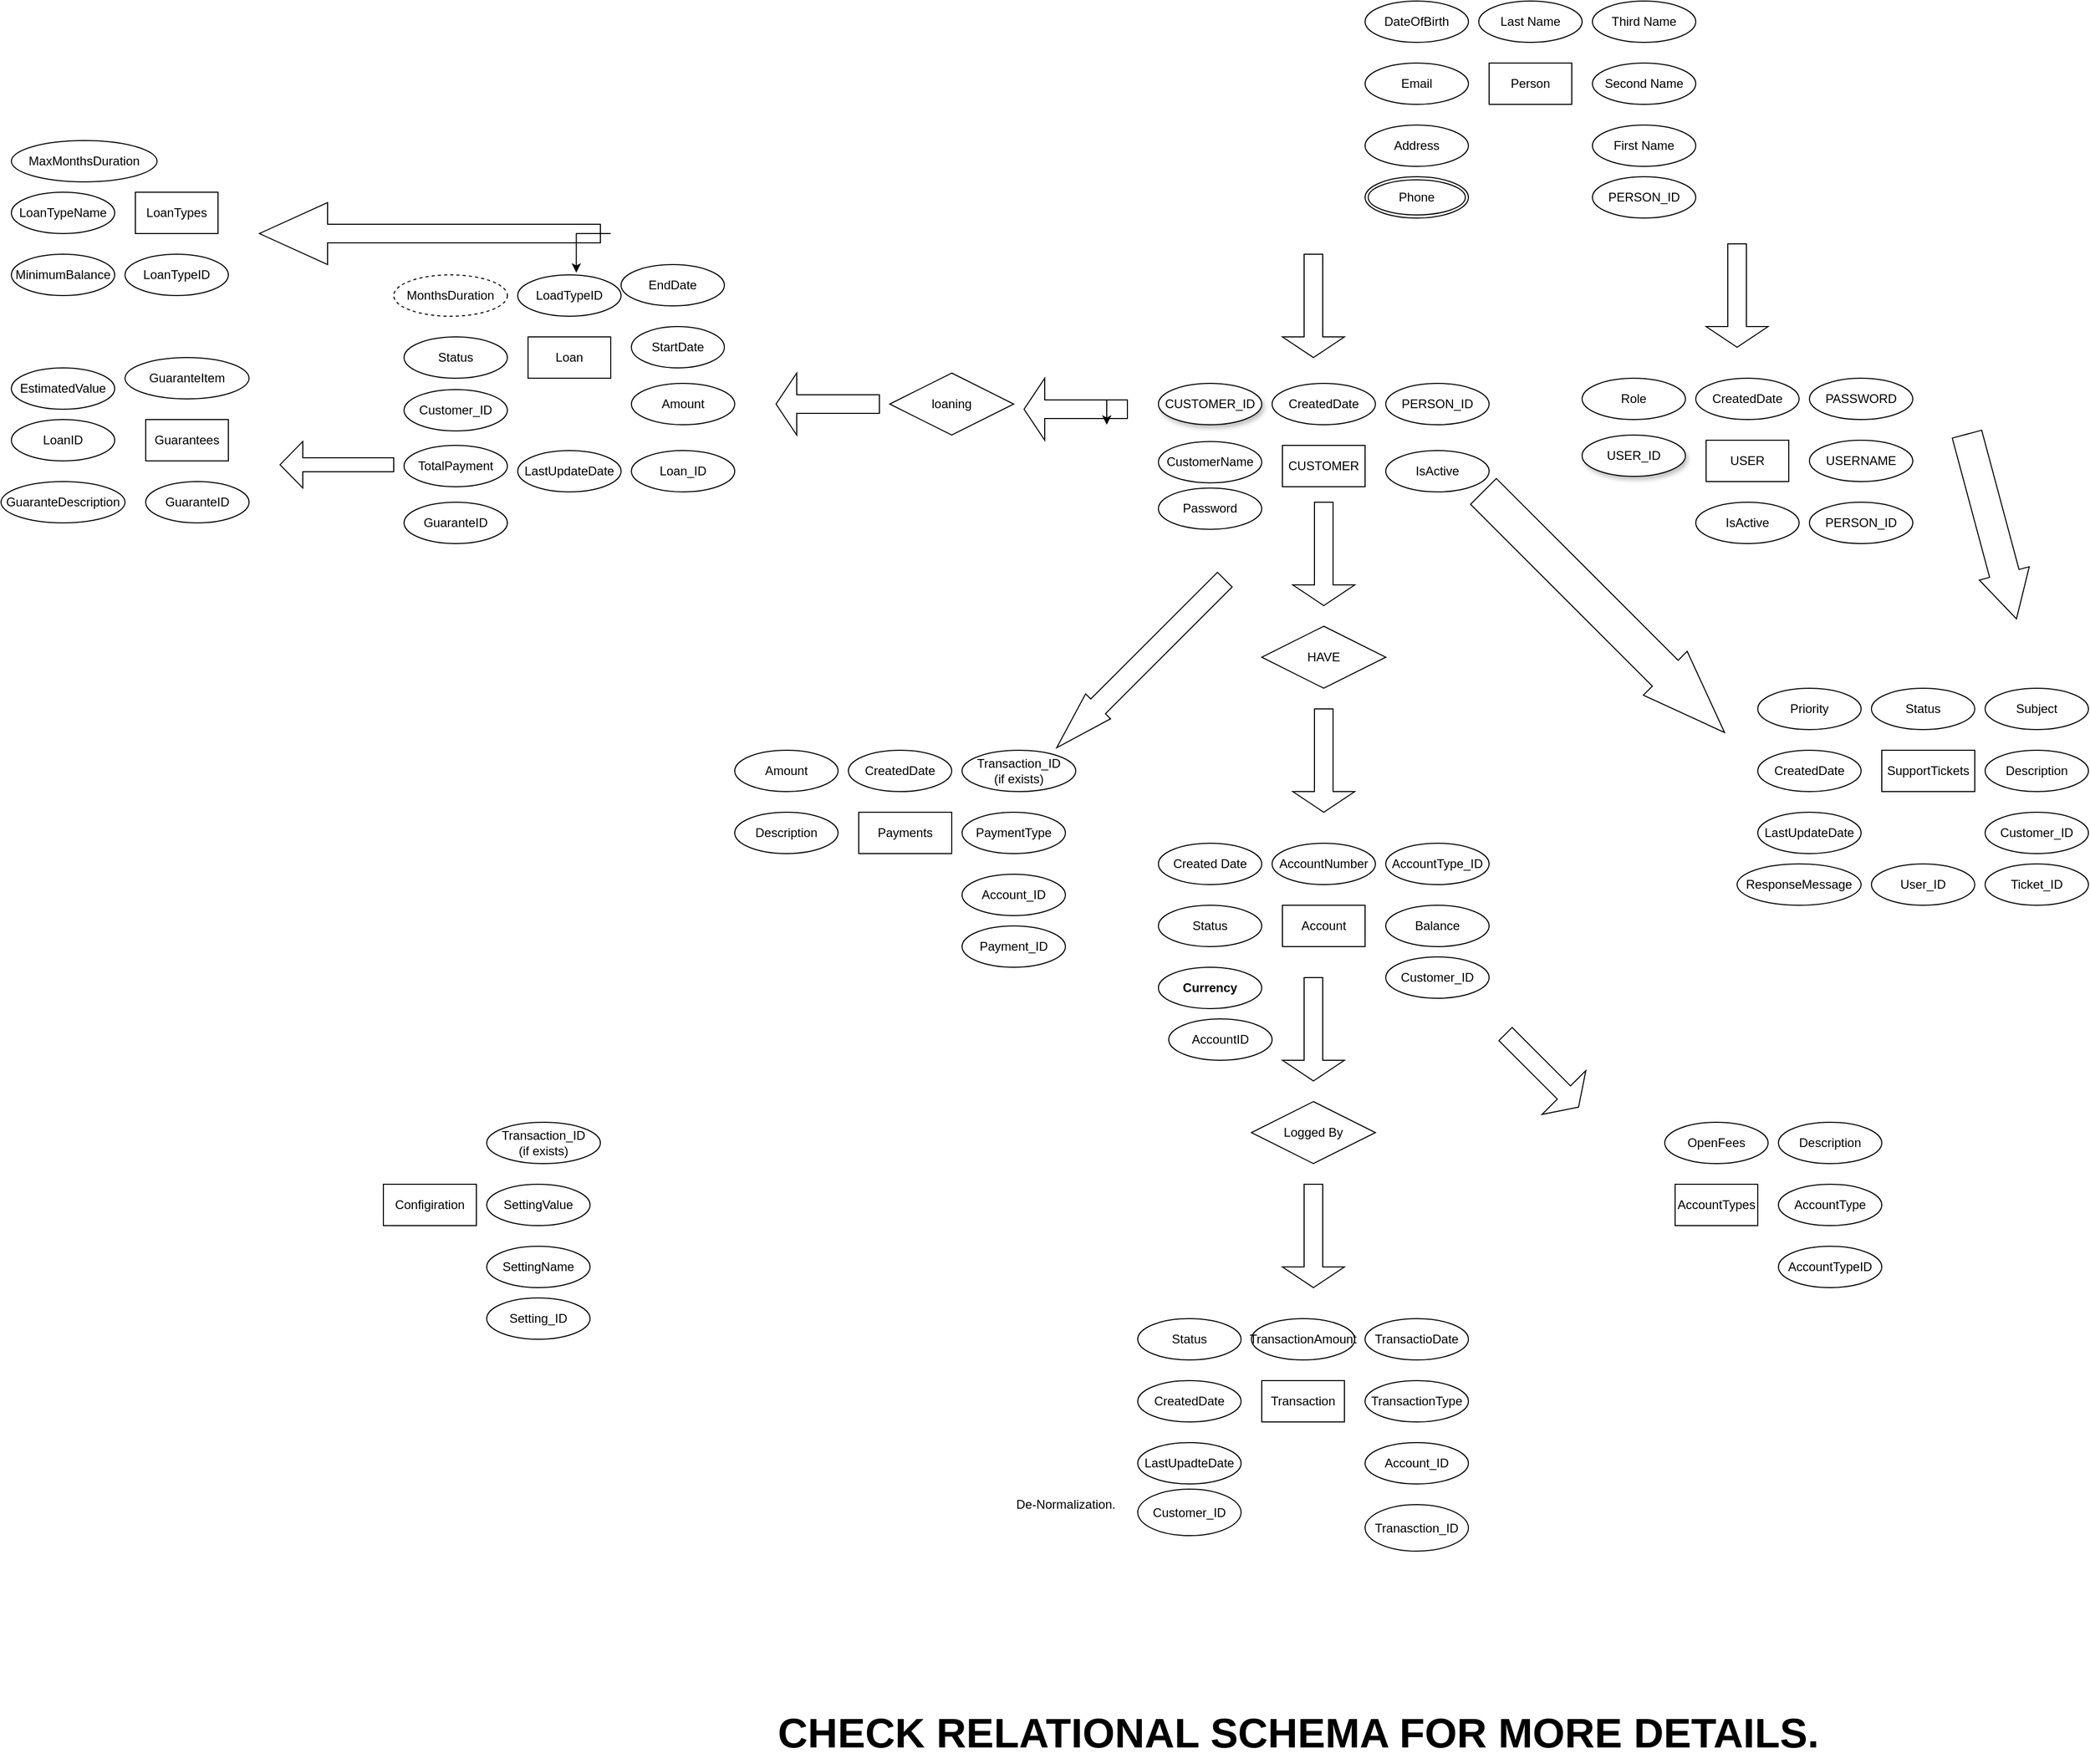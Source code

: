 <mxfile version="24.8.0">
  <diagram id="R2lEEEUBdFMjLlhIrx00" name="Page-1">
    <mxGraphModel dx="6480" dy="2573" grid="1" gridSize="10" guides="1" tooltips="1" connect="1" arrows="1" fold="1" page="1" pageScale="1" pageWidth="850" pageHeight="1100" math="0" shadow="0" extFonts="Permanent Marker^https://fonts.googleapis.com/css?family=Permanent+Marker">
      <root>
        <mxCell id="0" />
        <mxCell id="1" parent="0" />
        <mxCell id="tRDRYUQzHFQAWp7xfoaw-8" value="Person" style="whiteSpace=wrap;html=1;align=center;" parent="1" vertex="1">
          <mxGeometry x="70" y="365" width="80" height="40" as="geometry" />
        </mxCell>
        <mxCell id="tRDRYUQzHFQAWp7xfoaw-20" value="Address" style="ellipse;whiteSpace=wrap;html=1;align=center;" parent="1" vertex="1">
          <mxGeometry x="-50" y="425" width="100" height="40" as="geometry" />
        </mxCell>
        <mxCell id="tRDRYUQzHFQAWp7xfoaw-21" value="Email" style="ellipse;whiteSpace=wrap;html=1;align=center;" parent="1" vertex="1">
          <mxGeometry x="-50" y="365" width="100" height="40" as="geometry" />
        </mxCell>
        <mxCell id="tRDRYUQzHFQAWp7xfoaw-22" value="DateOfBirth" style="ellipse;whiteSpace=wrap;html=1;align=center;" parent="1" vertex="1">
          <mxGeometry x="-50" y="305" width="100" height="40" as="geometry" />
        </mxCell>
        <mxCell id="tRDRYUQzHFQAWp7xfoaw-23" value="First Name" style="ellipse;whiteSpace=wrap;html=1;align=center;" parent="1" vertex="1">
          <mxGeometry x="170" y="425" width="100" height="40" as="geometry" />
        </mxCell>
        <mxCell id="tRDRYUQzHFQAWp7xfoaw-24" value="Second Name" style="ellipse;whiteSpace=wrap;html=1;align=center;" parent="1" vertex="1">
          <mxGeometry x="170" y="365" width="100" height="40" as="geometry" />
        </mxCell>
        <mxCell id="tRDRYUQzHFQAWp7xfoaw-25" value="Last Name" style="ellipse;whiteSpace=wrap;html=1;align=center;" parent="1" vertex="1">
          <mxGeometry x="60" y="305" width="100" height="40" as="geometry" />
        </mxCell>
        <mxCell id="tRDRYUQzHFQAWp7xfoaw-26" value="Third Name" style="ellipse;whiteSpace=wrap;html=1;align=center;" parent="1" vertex="1">
          <mxGeometry x="170" y="305" width="100" height="40" as="geometry" />
        </mxCell>
        <mxCell id="tRDRYUQzHFQAWp7xfoaw-27" value="PERSON_ID" style="ellipse;whiteSpace=wrap;html=1;align=center;" parent="1" vertex="1">
          <mxGeometry x="170" y="475" width="100" height="40" as="geometry" />
        </mxCell>
        <mxCell id="tRDRYUQzHFQAWp7xfoaw-29" value="Phone" style="ellipse;shape=doubleEllipse;margin=3;whiteSpace=wrap;html=1;align=center;" parent="1" vertex="1">
          <mxGeometry x="-50" y="475" width="100" height="40" as="geometry" />
        </mxCell>
        <mxCell id="tRDRYUQzHFQAWp7xfoaw-40" value="" style="shape=singleArrow;direction=south;whiteSpace=wrap;html=1;" parent="1" vertex="1">
          <mxGeometry x="280" y="540" width="60" height="100" as="geometry" />
        </mxCell>
        <mxCell id="tRDRYUQzHFQAWp7xfoaw-41" value="USER" style="whiteSpace=wrap;html=1;align=center;" parent="1" vertex="1">
          <mxGeometry x="280" y="730" width="80" height="40" as="geometry" />
        </mxCell>
        <mxCell id="tRDRYUQzHFQAWp7xfoaw-44" value="Role" style="ellipse;whiteSpace=wrap;html=1;align=center;" parent="1" vertex="1">
          <mxGeometry x="160" y="670" width="100" height="40" as="geometry" />
        </mxCell>
        <mxCell id="tRDRYUQzHFQAWp7xfoaw-45" value="PERSON_ID" style="ellipse;whiteSpace=wrap;html=1;align=center;" parent="1" vertex="1">
          <mxGeometry x="380" y="790" width="100" height="40" as="geometry" />
        </mxCell>
        <mxCell id="tRDRYUQzHFQAWp7xfoaw-46" value="USERNAME" style="ellipse;whiteSpace=wrap;html=1;align=center;" parent="1" vertex="1">
          <mxGeometry x="380" y="730" width="100" height="40" as="geometry" />
        </mxCell>
        <mxCell id="tRDRYUQzHFQAWp7xfoaw-47" value="CreatedDate" style="ellipse;whiteSpace=wrap;html=1;align=center;" parent="1" vertex="1">
          <mxGeometry x="270" y="670" width="100" height="40" as="geometry" />
        </mxCell>
        <mxCell id="tRDRYUQzHFQAWp7xfoaw-48" value="PASSWORD" style="ellipse;whiteSpace=wrap;html=1;align=center;" parent="1" vertex="1">
          <mxGeometry x="380" y="670" width="100" height="40" as="geometry" />
        </mxCell>
        <mxCell id="tRDRYUQzHFQAWp7xfoaw-49" value="USER_ID" style="ellipse;whiteSpace=wrap;html=1;align=center;direction=west;strokeColor=default;shadow=1;" parent="1" vertex="1">
          <mxGeometry x="160" y="725" width="100" height="40" as="geometry" />
        </mxCell>
        <mxCell id="tRDRYUQzHFQAWp7xfoaw-51" value="" style="shape=singleArrow;direction=south;whiteSpace=wrap;html=1;" parent="1" vertex="1">
          <mxGeometry x="-130" y="550" width="60" height="100" as="geometry" />
        </mxCell>
        <mxCell id="tRDRYUQzHFQAWp7xfoaw-52" value="CUSTOMER" style="whiteSpace=wrap;html=1;align=center;" parent="1" vertex="1">
          <mxGeometry x="-130" y="735" width="80" height="40" as="geometry" />
        </mxCell>
        <mxCell id="tRDRYUQzHFQAWp7xfoaw-54" value="PERSON_ID" style="ellipse;whiteSpace=wrap;html=1;align=center;" parent="1" vertex="1">
          <mxGeometry x="-30" y="675" width="100" height="40" as="geometry" />
        </mxCell>
        <mxCell id="tRDRYUQzHFQAWp7xfoaw-56" value="CreatedDate" style="ellipse;whiteSpace=wrap;html=1;align=center;" parent="1" vertex="1">
          <mxGeometry x="-140" y="675" width="100" height="40" as="geometry" />
        </mxCell>
        <mxCell id="tRDRYUQzHFQAWp7xfoaw-58" value="CUSTOMER_ID" style="ellipse;whiteSpace=wrap;html=1;align=center;direction=west;strokeColor=default;shadow=1;" parent="1" vertex="1">
          <mxGeometry x="-250" y="675" width="100" height="40" as="geometry" />
        </mxCell>
        <mxCell id="tRDRYUQzHFQAWp7xfoaw-60" value="IsActive" style="ellipse;whiteSpace=wrap;html=1;align=center;" parent="1" vertex="1">
          <mxGeometry x="270" y="790" width="100" height="40" as="geometry" />
        </mxCell>
        <mxCell id="tRDRYUQzHFQAWp7xfoaw-62" value="IsActive" style="ellipse;whiteSpace=wrap;html=1;align=center;" parent="1" vertex="1">
          <mxGeometry x="-30" y="740" width="100" height="40" as="geometry" />
        </mxCell>
        <mxCell id="tRDRYUQzHFQAWp7xfoaw-73" value="HAVE" style="shape=rhombus;perimeter=rhombusPerimeter;whiteSpace=wrap;html=1;align=center;" parent="1" vertex="1">
          <mxGeometry x="-150" y="910" width="120" height="60" as="geometry" />
        </mxCell>
        <mxCell id="tRDRYUQzHFQAWp7xfoaw-74" value="" style="shape=singleArrow;direction=south;whiteSpace=wrap;html=1;" parent="1" vertex="1">
          <mxGeometry x="-120" y="790" width="60" height="100" as="geometry" />
        </mxCell>
        <mxCell id="tRDRYUQzHFQAWp7xfoaw-75" value="Account" style="whiteSpace=wrap;html=1;align=center;" parent="1" vertex="1">
          <mxGeometry x="-130" y="1180" width="80" height="40" as="geometry" />
        </mxCell>
        <mxCell id="tRDRYUQzHFQAWp7xfoaw-76" value="&lt;strong&gt;Currency&lt;/strong&gt;" style="ellipse;whiteSpace=wrap;html=1;align=center;" parent="1" vertex="1">
          <mxGeometry x="-250" y="1240" width="100" height="40" as="geometry" />
        </mxCell>
        <mxCell id="tRDRYUQzHFQAWp7xfoaw-77" value="Status" style="ellipse;whiteSpace=wrap;html=1;align=center;" parent="1" vertex="1">
          <mxGeometry x="-250" y="1180" width="100" height="40" as="geometry" />
        </mxCell>
        <mxCell id="tRDRYUQzHFQAWp7xfoaw-78" value="Created Date" style="ellipse;whiteSpace=wrap;html=1;align=center;" parent="1" vertex="1">
          <mxGeometry x="-250" y="1120" width="100" height="40" as="geometry" />
        </mxCell>
        <mxCell id="tRDRYUQzHFQAWp7xfoaw-79" value="Balance" style="ellipse;whiteSpace=wrap;html=1;align=center;" parent="1" vertex="1">
          <mxGeometry x="-30" y="1180" width="100" height="40" as="geometry" />
        </mxCell>
        <mxCell id="tRDRYUQzHFQAWp7xfoaw-80" value="AccountType_ID" style="ellipse;whiteSpace=wrap;html=1;align=center;" parent="1" vertex="1">
          <mxGeometry x="-30" y="1120" width="100" height="40" as="geometry" />
        </mxCell>
        <mxCell id="tRDRYUQzHFQAWp7xfoaw-81" value="AccountNumber" style="ellipse;whiteSpace=wrap;html=1;align=center;" parent="1" vertex="1">
          <mxGeometry x="-140" y="1120" width="100" height="40" as="geometry" />
        </mxCell>
        <mxCell id="tRDRYUQzHFQAWp7xfoaw-83" value="Customer_ID" style="ellipse;whiteSpace=wrap;html=1;align=center;" parent="1" vertex="1">
          <mxGeometry x="-30" y="1230" width="100" height="40" as="geometry" />
        </mxCell>
        <mxCell id="tRDRYUQzHFQAWp7xfoaw-105" value="" style="shape=singleArrow;direction=south;whiteSpace=wrap;html=1;" parent="1" vertex="1">
          <mxGeometry x="-120" y="990" width="60" height="100" as="geometry" />
        </mxCell>
        <mxCell id="tRDRYUQzHFQAWp7xfoaw-109" value="Logged By" style="shape=rhombus;perimeter=rhombusPerimeter;whiteSpace=wrap;html=1;align=center;" parent="1" vertex="1">
          <mxGeometry x="-160" y="1370" width="120" height="60" as="geometry" />
        </mxCell>
        <mxCell id="tRDRYUQzHFQAWp7xfoaw-110" value="" style="shape=singleArrow;direction=south;whiteSpace=wrap;html=1;" parent="1" vertex="1">
          <mxGeometry x="-130" y="1250" width="60" height="100" as="geometry" />
        </mxCell>
        <mxCell id="tRDRYUQzHFQAWp7xfoaw-111" value="" style="shape=singleArrow;direction=south;whiteSpace=wrap;html=1;" parent="1" vertex="1">
          <mxGeometry x="-130" y="1450" width="60" height="100" as="geometry" />
        </mxCell>
        <mxCell id="tRDRYUQzHFQAWp7xfoaw-112" value="Transaction" style="whiteSpace=wrap;html=1;align=center;" parent="1" vertex="1">
          <mxGeometry x="-150" y="1640" width="80" height="40" as="geometry" />
        </mxCell>
        <mxCell id="tRDRYUQzHFQAWp7xfoaw-113" value="LastUpadteDate" style="ellipse;whiteSpace=wrap;html=1;align=center;" parent="1" vertex="1">
          <mxGeometry x="-270" y="1700" width="100" height="40" as="geometry" />
        </mxCell>
        <mxCell id="tRDRYUQzHFQAWp7xfoaw-114" value="CreatedDate" style="ellipse;whiteSpace=wrap;html=1;align=center;" parent="1" vertex="1">
          <mxGeometry x="-270" y="1640" width="100" height="40" as="geometry" />
        </mxCell>
        <mxCell id="tRDRYUQzHFQAWp7xfoaw-115" value="Status" style="ellipse;whiteSpace=wrap;html=1;align=center;" parent="1" vertex="1">
          <mxGeometry x="-270" y="1580" width="100" height="40" as="geometry" />
        </mxCell>
        <mxCell id="tRDRYUQzHFQAWp7xfoaw-116" value="Account_ID" style="ellipse;whiteSpace=wrap;html=1;align=center;" parent="1" vertex="1">
          <mxGeometry x="-50" y="1700" width="100" height="40" as="geometry" />
        </mxCell>
        <mxCell id="tRDRYUQzHFQAWp7xfoaw-117" value="TransactionType" style="ellipse;whiteSpace=wrap;html=1;align=center;" parent="1" vertex="1">
          <mxGeometry x="-50" y="1640" width="100" height="40" as="geometry" />
        </mxCell>
        <mxCell id="tRDRYUQzHFQAWp7xfoaw-118" value="TransactionAmount" style="ellipse;whiteSpace=wrap;html=1;align=center;" parent="1" vertex="1">
          <mxGeometry x="-160" y="1580" width="100" height="40" as="geometry" />
        </mxCell>
        <mxCell id="tRDRYUQzHFQAWp7xfoaw-119" value="TransactioDate" style="ellipse;whiteSpace=wrap;html=1;align=center;" parent="1" vertex="1">
          <mxGeometry x="-50" y="1580" width="100" height="40" as="geometry" />
        </mxCell>
        <mxCell id="tRDRYUQzHFQAWp7xfoaw-120" value="Tranasction_ID" style="ellipse;whiteSpace=wrap;html=1;align=center;" parent="1" vertex="1">
          <mxGeometry x="-50" y="1760" width="100" height="45" as="geometry" />
        </mxCell>
        <mxCell id="tRDRYUQzHFQAWp7xfoaw-122" value="Customer_ID" style="ellipse;whiteSpace=wrap;html=1;align=center;" parent="1" vertex="1">
          <mxGeometry x="-270" y="1745" width="100" height="45" as="geometry" />
        </mxCell>
        <mxCell id="tRDRYUQzHFQAWp7xfoaw-123" value="De-Normalization." style="text;html=1;align=center;verticalAlign=middle;resizable=0;points=[];autosize=1;strokeColor=none;fillColor=none;" parent="1" vertex="1">
          <mxGeometry x="-400" y="1745" width="120" height="30" as="geometry" />
        </mxCell>
        <mxCell id="tRDRYUQzHFQAWp7xfoaw-124" value="loaning" style="shape=rhombus;perimeter=rhombusPerimeter;whiteSpace=wrap;html=1;align=center;" parent="1" vertex="1">
          <mxGeometry x="-510" y="665" width="120" height="60" as="geometry" />
        </mxCell>
        <mxCell id="tRDRYUQzHFQAWp7xfoaw-125" value="" style="shape=singleArrow;direction=west;whiteSpace=wrap;html=1;" parent="1" vertex="1">
          <mxGeometry x="-380" y="670" width="100" height="60" as="geometry" />
        </mxCell>
        <mxCell id="tRDRYUQzHFQAWp7xfoaw-126" value="" style="shape=singleArrow;direction=west;whiteSpace=wrap;html=1;" parent="1" vertex="1">
          <mxGeometry x="-620" y="665" width="100" height="60" as="geometry" />
        </mxCell>
        <mxCell id="tRDRYUQzHFQAWp7xfoaw-127" style="edgeStyle=orthogonalEdgeStyle;rounded=0;orthogonalLoop=1;jettySize=auto;html=1;exitX=0;exitY=0;exitDx=40;exitDy=39;exitPerimeter=0;entryX=0.2;entryY=0.25;entryDx=0;entryDy=0;entryPerimeter=0;" parent="1" source="tRDRYUQzHFQAWp7xfoaw-125" target="tRDRYUQzHFQAWp7xfoaw-125" edge="1">
          <mxGeometry relative="1" as="geometry" />
        </mxCell>
        <mxCell id="tRDRYUQzHFQAWp7xfoaw-128" value="Loan" style="whiteSpace=wrap;html=1;align=center;" parent="1" vertex="1">
          <mxGeometry x="-860" y="630" width="80" height="40" as="geometry" />
        </mxCell>
        <mxCell id="tRDRYUQzHFQAWp7xfoaw-129" value="TotalPayment" style="ellipse;whiteSpace=wrap;html=1;align=center;" parent="1" vertex="1">
          <mxGeometry x="-980" y="735" width="100" height="40" as="geometry" />
        </mxCell>
        <mxCell id="tRDRYUQzHFQAWp7xfoaw-130" value="Status" style="ellipse;whiteSpace=wrap;html=1;align=center;" parent="1" vertex="1">
          <mxGeometry x="-980" y="630" width="100" height="40" as="geometry" />
        </mxCell>
        <mxCell id="tRDRYUQzHFQAWp7xfoaw-132" value="Customer_ID" style="ellipse;whiteSpace=wrap;html=1;align=center;" parent="1" vertex="1">
          <mxGeometry x="-980" y="680.98" width="100" height="40" as="geometry" />
        </mxCell>
        <mxCell id="tRDRYUQzHFQAWp7xfoaw-133" value="Amount" style="ellipse;whiteSpace=wrap;html=1;align=center;" parent="1" vertex="1">
          <mxGeometry x="-760" y="675" width="100" height="40" as="geometry" />
        </mxCell>
        <mxCell id="tRDRYUQzHFQAWp7xfoaw-134" value="EndDate" style="ellipse;whiteSpace=wrap;html=1;align=center;" parent="1" vertex="1">
          <mxGeometry x="-770" y="560" width="100" height="40" as="geometry" />
        </mxCell>
        <mxCell id="tRDRYUQzHFQAWp7xfoaw-135" value="StartDate" style="ellipse;whiteSpace=wrap;html=1;align=center;" parent="1" vertex="1">
          <mxGeometry x="-760" y="620" width="90" height="40" as="geometry" />
        </mxCell>
        <mxCell id="tRDRYUQzHFQAWp7xfoaw-136" value="Loan_ID" style="ellipse;whiteSpace=wrap;html=1;align=center;" parent="1" vertex="1">
          <mxGeometry x="-760" y="740" width="100" height="40" as="geometry" />
        </mxCell>
        <mxCell id="tRDRYUQzHFQAWp7xfoaw-138" value="LastUpdateDate" style="ellipse;whiteSpace=wrap;html=1;align=center;" parent="1" vertex="1">
          <mxGeometry x="-870" y="740" width="100" height="40" as="geometry" />
        </mxCell>
        <mxCell id="tRDRYUQzHFQAWp7xfoaw-140" value="MonthsDuration" style="ellipse;whiteSpace=wrap;html=1;align=center;dashed=1;" parent="1" vertex="1">
          <mxGeometry x="-990" y="570" width="110" height="40" as="geometry" />
        </mxCell>
        <mxCell id="tRDRYUQzHFQAWp7xfoaw-141" value="LoadTypeID" style="ellipse;whiteSpace=wrap;html=1;align=center;" parent="1" vertex="1">
          <mxGeometry x="-870" y="570" width="100" height="40" as="geometry" />
        </mxCell>
        <mxCell id="tRDRYUQzHFQAWp7xfoaw-142" value="SupportTickets" style="whiteSpace=wrap;html=1;align=center;" parent="1" vertex="1">
          <mxGeometry x="450" y="1030" width="90" height="40" as="geometry" />
        </mxCell>
        <mxCell id="tRDRYUQzHFQAWp7xfoaw-143" value="LastUpdateDate" style="ellipse;whiteSpace=wrap;html=1;align=center;" parent="1" vertex="1">
          <mxGeometry x="330" y="1090" width="100" height="40" as="geometry" />
        </mxCell>
        <mxCell id="tRDRYUQzHFQAWp7xfoaw-144" value="CreatedDate" style="ellipse;whiteSpace=wrap;html=1;align=center;" parent="1" vertex="1">
          <mxGeometry x="330" y="1030" width="100" height="40" as="geometry" />
        </mxCell>
        <mxCell id="tRDRYUQzHFQAWp7xfoaw-145" value="Priority" style="ellipse;whiteSpace=wrap;html=1;align=center;" parent="1" vertex="1">
          <mxGeometry x="330" y="970" width="100" height="40" as="geometry" />
        </mxCell>
        <mxCell id="tRDRYUQzHFQAWp7xfoaw-146" value="Customer_ID" style="ellipse;whiteSpace=wrap;html=1;align=center;" parent="1" vertex="1">
          <mxGeometry x="550" y="1090" width="100" height="40" as="geometry" />
        </mxCell>
        <mxCell id="tRDRYUQzHFQAWp7xfoaw-147" value="Description" style="ellipse;whiteSpace=wrap;html=1;align=center;" parent="1" vertex="1">
          <mxGeometry x="550" y="1030" width="100" height="40" as="geometry" />
        </mxCell>
        <mxCell id="tRDRYUQzHFQAWp7xfoaw-148" value="Status" style="ellipse;whiteSpace=wrap;html=1;align=center;" parent="1" vertex="1">
          <mxGeometry x="440" y="970" width="100" height="40" as="geometry" />
        </mxCell>
        <mxCell id="tRDRYUQzHFQAWp7xfoaw-149" value="Subject" style="ellipse;whiteSpace=wrap;html=1;align=center;" parent="1" vertex="1">
          <mxGeometry x="550" y="970" width="100" height="40" as="geometry" />
        </mxCell>
        <mxCell id="tRDRYUQzHFQAWp7xfoaw-150" value="Ticket_ID" style="ellipse;whiteSpace=wrap;html=1;align=center;" parent="1" vertex="1">
          <mxGeometry x="550" y="1140" width="100" height="40" as="geometry" />
        </mxCell>
        <mxCell id="tRDRYUQzHFQAWp7xfoaw-152" value="" style="shape=singleArrow;direction=south;whiteSpace=wrap;html=1;rotation=-45;arrowWidth=0.589;arrowSize=0.246;" parent="1" vertex="1">
          <mxGeometry x="151.21" y="731.21" width="60" height="330" as="geometry" />
        </mxCell>
        <mxCell id="tRDRYUQzHFQAWp7xfoaw-153" value="" style="shape=singleArrow;direction=south;whiteSpace=wrap;html=1;rotation=-15;arrowWidth=0.589;arrowSize=0.246;" parent="1" vertex="1">
          <mxGeometry x="531.41" y="720.98" width="50" height="185" as="geometry" />
        </mxCell>
        <mxCell id="tRDRYUQzHFQAWp7xfoaw-154" value="User_ID" style="ellipse;whiteSpace=wrap;html=1;align=center;" parent="1" vertex="1">
          <mxGeometry x="440" y="1140" width="100" height="40" as="geometry" />
        </mxCell>
        <mxCell id="tRDRYUQzHFQAWp7xfoaw-155" value="ResponseMessage" style="ellipse;whiteSpace=wrap;html=1;align=center;" parent="1" vertex="1">
          <mxGeometry x="310" y="1140" width="120" height="40" as="geometry" />
        </mxCell>
        <mxCell id="tRDRYUQzHFQAWp7xfoaw-156" value="" style="shape=singleArrow;direction=south;whiteSpace=wrap;html=1;rotation=45;arrowWidth=0.589;arrowSize=0.246;" parent="1" vertex="1">
          <mxGeometry x="-284.14" y="831.21" width="34.14" height="230" as="geometry" />
        </mxCell>
        <mxCell id="tRDRYUQzHFQAWp7xfoaw-157" value="Payments" style="whiteSpace=wrap;html=1;align=center;" parent="1" vertex="1">
          <mxGeometry x="-540" y="1090" width="90" height="40" as="geometry" />
        </mxCell>
        <mxCell id="tRDRYUQzHFQAWp7xfoaw-159" value="CreatedDate" style="ellipse;whiteSpace=wrap;html=1;align=center;" parent="1" vertex="1">
          <mxGeometry x="-550" y="1030" width="100" height="40" as="geometry" />
        </mxCell>
        <mxCell id="tRDRYUQzHFQAWp7xfoaw-160" value="Amount" style="ellipse;whiteSpace=wrap;html=1;align=center;" parent="1" vertex="1">
          <mxGeometry x="-660" y="1030" width="100" height="40" as="geometry" />
        </mxCell>
        <mxCell id="tRDRYUQzHFQAWp7xfoaw-161" value="Account_ID" style="ellipse;whiteSpace=wrap;html=1;align=center;" parent="1" vertex="1">
          <mxGeometry x="-440" y="1150" width="100" height="40" as="geometry" />
        </mxCell>
        <mxCell id="tRDRYUQzHFQAWp7xfoaw-162" value="PaymentType" style="ellipse;whiteSpace=wrap;html=1;align=center;" parent="1" vertex="1">
          <mxGeometry x="-440" y="1090" width="100" height="40" as="geometry" />
        </mxCell>
        <mxCell id="tRDRYUQzHFQAWp7xfoaw-164" value="Transaction_ID&lt;br&gt;(if exists)" style="ellipse;whiteSpace=wrap;html=1;align=center;" parent="1" vertex="1">
          <mxGeometry x="-440" y="1030" width="110" height="40" as="geometry" />
        </mxCell>
        <mxCell id="tRDRYUQzHFQAWp7xfoaw-165" value="Payment_ID" style="ellipse;whiteSpace=wrap;html=1;align=center;" parent="1" vertex="1">
          <mxGeometry x="-440" y="1200" width="100" height="40" as="geometry" />
        </mxCell>
        <mxCell id="tRDRYUQzHFQAWp7xfoaw-170" value="Configiration" style="whiteSpace=wrap;html=1;align=center;" parent="1" vertex="1">
          <mxGeometry x="-1000" y="1450" width="90" height="40" as="geometry" />
        </mxCell>
        <mxCell id="tRDRYUQzHFQAWp7xfoaw-173" value="SettingName" style="ellipse;whiteSpace=wrap;html=1;align=center;" parent="1" vertex="1">
          <mxGeometry x="-900" y="1510" width="100" height="40" as="geometry" />
        </mxCell>
        <mxCell id="tRDRYUQzHFQAWp7xfoaw-174" value="SettingValue" style="ellipse;whiteSpace=wrap;html=1;align=center;" parent="1" vertex="1">
          <mxGeometry x="-900" y="1450" width="100" height="40" as="geometry" />
        </mxCell>
        <mxCell id="tRDRYUQzHFQAWp7xfoaw-175" value="Transaction_ID&lt;br&gt;(if exists)" style="ellipse;whiteSpace=wrap;html=1;align=center;" parent="1" vertex="1">
          <mxGeometry x="-900" y="1390" width="110" height="40" as="geometry" />
        </mxCell>
        <mxCell id="tRDRYUQzHFQAWp7xfoaw-176" value="Setting_ID" style="ellipse;whiteSpace=wrap;html=1;align=center;" parent="1" vertex="1">
          <mxGeometry x="-900" y="1560" width="100" height="40" as="geometry" />
        </mxCell>
        <mxCell id="icZTstMbrpMP6T4n5x5H-1" value="" style="shape=singleArrow;direction=south;whiteSpace=wrap;html=1;rotation=-45;" parent="1" vertex="1">
          <mxGeometry x="91.21" y="1290" width="60" height="100" as="geometry" />
        </mxCell>
        <mxCell id="icZTstMbrpMP6T4n5x5H-3" value="AccountTypes" style="whiteSpace=wrap;html=1;align=center;" parent="1" vertex="1">
          <mxGeometry x="250" y="1450" width="80" height="40" as="geometry" />
        </mxCell>
        <mxCell id="icZTstMbrpMP6T4n5x5H-6" value="OpenFees" style="ellipse;whiteSpace=wrap;html=1;align=center;" parent="1" vertex="1">
          <mxGeometry x="240" y="1390" width="100" height="40" as="geometry" />
        </mxCell>
        <mxCell id="icZTstMbrpMP6T4n5x5H-7" value="AccountTypeID" style="ellipse;whiteSpace=wrap;html=1;align=center;" parent="1" vertex="1">
          <mxGeometry x="350" y="1510" width="100" height="40" as="geometry" />
        </mxCell>
        <mxCell id="icZTstMbrpMP6T4n5x5H-8" value="AccountType" style="ellipse;whiteSpace=wrap;html=1;align=center;" parent="1" vertex="1">
          <mxGeometry x="350" y="1450" width="100" height="40" as="geometry" />
        </mxCell>
        <mxCell id="icZTstMbrpMP6T4n5x5H-10" value="Description" style="ellipse;whiteSpace=wrap;html=1;align=center;" parent="1" vertex="1">
          <mxGeometry x="350" y="1390" width="100" height="40" as="geometry" />
        </mxCell>
        <mxCell id="icZTstMbrpMP6T4n5x5H-11" value="" style="shape=singleArrow;direction=west;whiteSpace=wrap;html=1;" parent="1" vertex="1">
          <mxGeometry x="-1120" y="500" width="330" height="60" as="geometry" />
        </mxCell>
        <mxCell id="icZTstMbrpMP6T4n5x5H-12" value="LoanTypes" style="whiteSpace=wrap;html=1;align=center;" parent="1" vertex="1">
          <mxGeometry x="-1240" y="490" width="80" height="40" as="geometry" />
        </mxCell>
        <mxCell id="icZTstMbrpMP6T4n5x5H-13" value="MinimumBalance" style="ellipse;whiteSpace=wrap;html=1;align=center;" parent="1" vertex="1">
          <mxGeometry x="-1360" y="550" width="100" height="40" as="geometry" />
        </mxCell>
        <mxCell id="icZTstMbrpMP6T4n5x5H-14" value="LoanTypeName" style="ellipse;whiteSpace=wrap;html=1;align=center;" parent="1" vertex="1">
          <mxGeometry x="-1360" y="490" width="100" height="40" as="geometry" />
        </mxCell>
        <mxCell id="icZTstMbrpMP6T4n5x5H-15" value="MaxMonthsDuration" style="ellipse;whiteSpace=wrap;html=1;align=center;" parent="1" vertex="1">
          <mxGeometry x="-1360" y="440" width="141" height="40" as="geometry" />
        </mxCell>
        <mxCell id="icZTstMbrpMP6T4n5x5H-16" value="LoanTypeID" style="ellipse;whiteSpace=wrap;html=1;align=center;" parent="1" vertex="1">
          <mxGeometry x="-1250" y="550" width="100" height="40" as="geometry" />
        </mxCell>
        <mxCell id="icZTstMbrpMP6T4n5x5H-19" style="edgeStyle=orthogonalEdgeStyle;rounded=0;orthogonalLoop=1;jettySize=auto;html=1;entryX=0.567;entryY=-0.054;entryDx=0;entryDy=0;entryPerimeter=0;" parent="1" target="tRDRYUQzHFQAWp7xfoaw-141" edge="1">
          <mxGeometry relative="1" as="geometry">
            <mxPoint x="-780" y="530" as="sourcePoint" />
            <Array as="points">
              <mxPoint x="-813" y="530" />
            </Array>
          </mxGeometry>
        </mxCell>
        <mxCell id="icZTstMbrpMP6T4n5x5H-21" value="Guarantees" style="whiteSpace=wrap;html=1;align=center;" parent="1" vertex="1">
          <mxGeometry x="-1230" y="710" width="80" height="40" as="geometry" />
        </mxCell>
        <mxCell id="icZTstMbrpMP6T4n5x5H-22" value="GuaranteDescription" style="ellipse;whiteSpace=wrap;html=1;align=center;" parent="1" vertex="1">
          <mxGeometry x="-1370" y="770" width="120" height="40" as="geometry" />
        </mxCell>
        <mxCell id="icZTstMbrpMP6T4n5x5H-23" value="LoanID" style="ellipse;whiteSpace=wrap;html=1;align=center;" parent="1" vertex="1">
          <mxGeometry x="-1360" y="710" width="100" height="40" as="geometry" />
        </mxCell>
        <mxCell id="icZTstMbrpMP6T4n5x5H-24" value="EstimatedValue" style="ellipse;whiteSpace=wrap;html=1;align=center;" parent="1" vertex="1">
          <mxGeometry x="-1360" y="660" width="100" height="40" as="geometry" />
        </mxCell>
        <mxCell id="icZTstMbrpMP6T4n5x5H-25" value="GuaranteID" style="ellipse;whiteSpace=wrap;html=1;align=center;" parent="1" vertex="1">
          <mxGeometry x="-1230" y="770" width="100" height="40" as="geometry" />
        </mxCell>
        <mxCell id="icZTstMbrpMP6T4n5x5H-27" value="" style="shape=singleArrow;direction=west;whiteSpace=wrap;html=1;" parent="1" vertex="1">
          <mxGeometry x="-1100" y="731.21" width="110" height="45" as="geometry" />
        </mxCell>
        <mxCell id="icZTstMbrpMP6T4n5x5H-29" value="CustomerName" style="ellipse;whiteSpace=wrap;html=1;align=center;" parent="1" vertex="1">
          <mxGeometry x="-250" y="731.21" width="100" height="40" as="geometry" />
        </mxCell>
        <mxCell id="icZTstMbrpMP6T4n5x5H-30" value="Password" style="ellipse;whiteSpace=wrap;html=1;align=center;" parent="1" vertex="1">
          <mxGeometry x="-250" y="776.21" width="100" height="40" as="geometry" />
        </mxCell>
        <mxCell id="icZTstMbrpMP6T4n5x5H-31" value="&lt;font style=&quot;font-size: 40px;&quot;&gt;&lt;b&gt;CHECK RELATIONAL SCHEMA FOR MORE DETAILS.&lt;/b&gt;&lt;/font&gt;" style="text;html=1;align=center;verticalAlign=middle;resizable=0;points=[];autosize=1;strokeColor=none;fillColor=none;" parent="1" vertex="1">
          <mxGeometry x="-630" y="1950" width="1030" height="60" as="geometry" />
        </mxCell>
        <mxCell id="64Qe_V6iNIaDqHih5QBf-1" value="AccountID" style="ellipse;whiteSpace=wrap;html=1;align=center;" vertex="1" parent="1">
          <mxGeometry x="-240" y="1290" width="100" height="40" as="geometry" />
        </mxCell>
        <mxCell id="64Qe_V6iNIaDqHih5QBf-2" value="Description" style="ellipse;whiteSpace=wrap;html=1;align=center;" vertex="1" parent="1">
          <mxGeometry x="-660" y="1090" width="100" height="40" as="geometry" />
        </mxCell>
        <mxCell id="64Qe_V6iNIaDqHih5QBf-3" value="GuaranteID" style="ellipse;whiteSpace=wrap;html=1;align=center;" vertex="1" parent="1">
          <mxGeometry x="-980" y="790" width="100" height="40" as="geometry" />
        </mxCell>
        <mxCell id="64Qe_V6iNIaDqHih5QBf-4" value="GuaranteItem" style="ellipse;whiteSpace=wrap;html=1;align=center;" vertex="1" parent="1">
          <mxGeometry x="-1250" y="650" width="120" height="40" as="geometry" />
        </mxCell>
      </root>
    </mxGraphModel>
  </diagram>
</mxfile>
